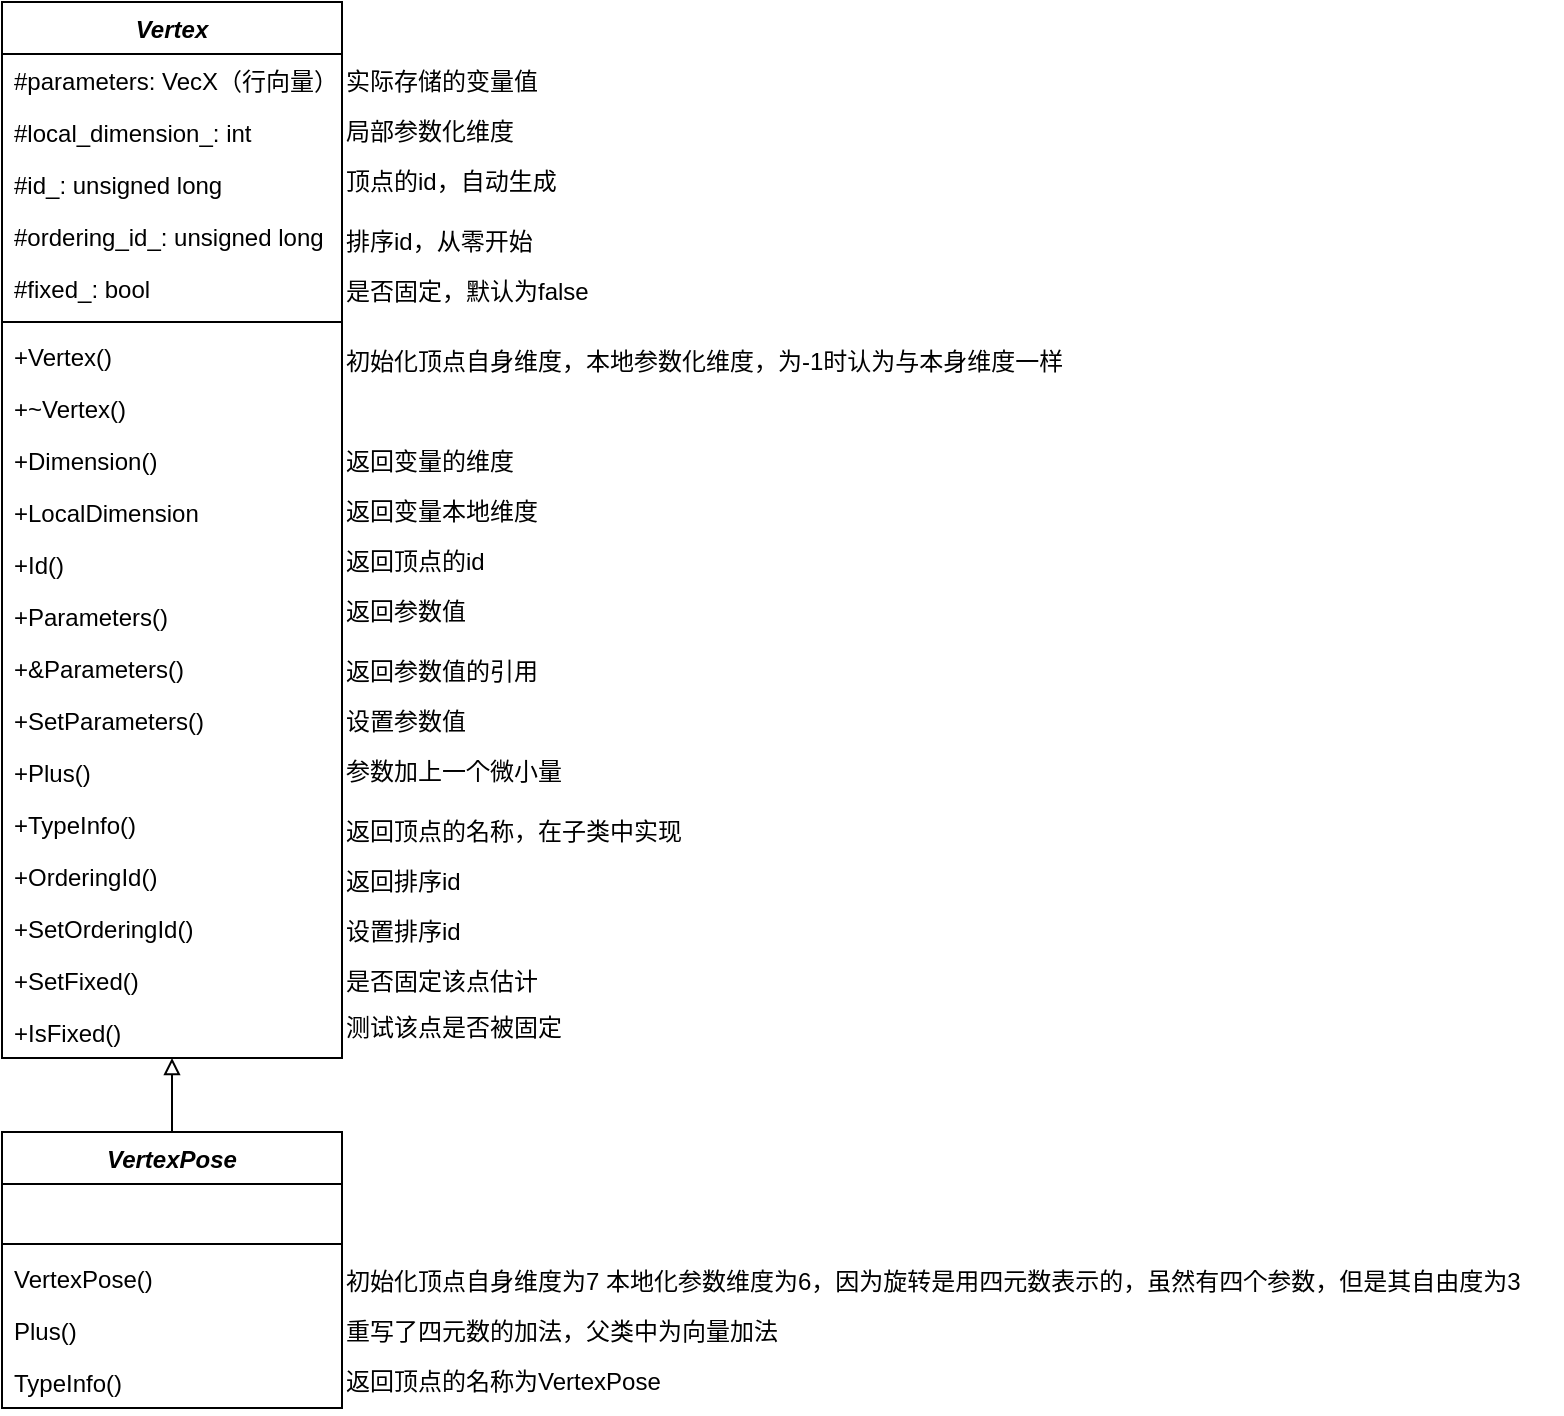 <mxfile version="24.4.0" type="github">
  <diagram name="第 1 页" id="bM_YzEPKVhjKxQ4yJB-c">
    <mxGraphModel dx="358" dy="470" grid="1" gridSize="5" guides="1" tooltips="1" connect="1" arrows="1" fold="1" page="1" pageScale="1" pageWidth="827" pageHeight="1169" math="0" shadow="0">
      <root>
        <mxCell id="0" />
        <mxCell id="1" parent="0" />
        <mxCell id="WtBxllj35RWzqJbWlwY9-1" value="&lt;i&gt;Vertex&lt;/i&gt;" style="swimlane;fontStyle=1;align=center;verticalAlign=top;childLayout=stackLayout;horizontal=1;startSize=26;horizontalStack=0;resizeParent=1;resizeParentMax=0;resizeLast=0;collapsible=1;marginBottom=0;whiteSpace=wrap;html=1;" parent="1" vertex="1">
          <mxGeometry x="840" y="20" width="170" height="528" as="geometry" />
        </mxCell>
        <mxCell id="WtBxllj35RWzqJbWlwY9-2" value="#parameters:&amp;nbsp;VecX（行向量）" style="text;strokeColor=none;fillColor=none;align=left;verticalAlign=top;spacingLeft=4;spacingRight=4;overflow=hidden;rotatable=0;points=[[0,0.5],[1,0.5]];portConstraint=eastwest;whiteSpace=wrap;html=1;" parent="WtBxllj35RWzqJbWlwY9-1" vertex="1">
          <mxGeometry y="26" width="170" height="26" as="geometry" />
        </mxCell>
        <mxCell id="WtBxllj35RWzqJbWlwY9-3" value="#local_dimension_: int" style="text;strokeColor=none;fillColor=none;align=left;verticalAlign=top;spacingLeft=4;spacingRight=4;overflow=hidden;rotatable=0;points=[[0,0.5],[1,0.5]];portConstraint=eastwest;whiteSpace=wrap;html=1;" parent="WtBxllj35RWzqJbWlwY9-1" vertex="1">
          <mxGeometry y="52" width="170" height="26" as="geometry" />
        </mxCell>
        <mxCell id="WtBxllj35RWzqJbWlwY9-4" value="#id_: unsigned long" style="text;strokeColor=none;fillColor=none;align=left;verticalAlign=top;spacingLeft=4;spacingRight=4;overflow=hidden;rotatable=0;points=[[0,0.5],[1,0.5]];portConstraint=eastwest;whiteSpace=wrap;html=1;" parent="WtBxllj35RWzqJbWlwY9-1" vertex="1">
          <mxGeometry y="78" width="170" height="26" as="geometry" />
        </mxCell>
        <mxCell id="WtBxllj35RWzqJbWlwY9-5" value="#ordering_id_: unsigned long" style="text;strokeColor=none;fillColor=none;align=left;verticalAlign=top;spacingLeft=4;spacingRight=4;overflow=hidden;rotatable=0;points=[[0,0.5],[1,0.5]];portConstraint=eastwest;whiteSpace=wrap;html=1;" parent="WtBxllj35RWzqJbWlwY9-1" vertex="1">
          <mxGeometry y="104" width="170" height="26" as="geometry" />
        </mxCell>
        <mxCell id="WtBxllj35RWzqJbWlwY9-6" value="#fixed_: bool" style="text;strokeColor=none;fillColor=none;align=left;verticalAlign=top;spacingLeft=4;spacingRight=4;overflow=hidden;rotatable=0;points=[[0,0.5],[1,0.5]];portConstraint=eastwest;whiteSpace=wrap;html=1;" parent="WtBxllj35RWzqJbWlwY9-1" vertex="1">
          <mxGeometry y="130" width="170" height="26" as="geometry" />
        </mxCell>
        <mxCell id="WtBxllj35RWzqJbWlwY9-7" value="" style="line;strokeWidth=1;fillColor=none;align=left;verticalAlign=middle;spacingTop=-1;spacingLeft=3;spacingRight=3;rotatable=0;labelPosition=right;points=[];portConstraint=eastwest;strokeColor=inherit;" parent="WtBxllj35RWzqJbWlwY9-1" vertex="1">
          <mxGeometry y="156" width="170" height="8" as="geometry" />
        </mxCell>
        <mxCell id="WtBxllj35RWzqJbWlwY9-8" value="+Vertex()" style="text;strokeColor=none;fillColor=none;align=left;verticalAlign=top;spacingLeft=4;spacingRight=4;overflow=hidden;rotatable=0;points=[[0,0.5],[1,0.5]];portConstraint=eastwest;whiteSpace=wrap;html=1;" parent="WtBxllj35RWzqJbWlwY9-1" vertex="1">
          <mxGeometry y="164" width="170" height="26" as="geometry" />
        </mxCell>
        <mxCell id="WtBxllj35RWzqJbWlwY9-9" value="+~Vertex()" style="text;strokeColor=none;fillColor=none;align=left;verticalAlign=top;spacingLeft=4;spacingRight=4;overflow=hidden;rotatable=0;points=[[0,0.5],[1,0.5]];portConstraint=eastwest;whiteSpace=wrap;html=1;" parent="WtBxllj35RWzqJbWlwY9-1" vertex="1">
          <mxGeometry y="190" width="170" height="26" as="geometry" />
        </mxCell>
        <mxCell id="WtBxllj35RWzqJbWlwY9-10" value="+Dimension()" style="text;strokeColor=none;fillColor=none;align=left;verticalAlign=top;spacingLeft=4;spacingRight=4;overflow=hidden;rotatable=0;points=[[0,0.5],[1,0.5]];portConstraint=eastwest;whiteSpace=wrap;html=1;" parent="WtBxllj35RWzqJbWlwY9-1" vertex="1">
          <mxGeometry y="216" width="170" height="26" as="geometry" />
        </mxCell>
        <mxCell id="WtBxllj35RWzqJbWlwY9-11" value="+LocalDimension" style="text;strokeColor=none;fillColor=none;align=left;verticalAlign=top;spacingLeft=4;spacingRight=4;overflow=hidden;rotatable=0;points=[[0,0.5],[1,0.5]];portConstraint=eastwest;whiteSpace=wrap;html=1;" parent="WtBxllj35RWzqJbWlwY9-1" vertex="1">
          <mxGeometry y="242" width="170" height="26" as="geometry" />
        </mxCell>
        <mxCell id="WtBxllj35RWzqJbWlwY9-12" value="+Id()" style="text;strokeColor=none;fillColor=none;align=left;verticalAlign=top;spacingLeft=4;spacingRight=4;overflow=hidden;rotatable=0;points=[[0,0.5],[1,0.5]];portConstraint=eastwest;whiteSpace=wrap;html=1;" parent="WtBxllj35RWzqJbWlwY9-1" vertex="1">
          <mxGeometry y="268" width="170" height="26" as="geometry" />
        </mxCell>
        <mxCell id="WtBxllj35RWzqJbWlwY9-13" value="+Parameters()" style="text;strokeColor=none;fillColor=none;align=left;verticalAlign=top;spacingLeft=4;spacingRight=4;overflow=hidden;rotatable=0;points=[[0,0.5],[1,0.5]];portConstraint=eastwest;whiteSpace=wrap;html=1;" parent="WtBxllj35RWzqJbWlwY9-1" vertex="1">
          <mxGeometry y="294" width="170" height="26" as="geometry" />
        </mxCell>
        <mxCell id="WtBxllj35RWzqJbWlwY9-14" value="+&amp;amp;Parameters()" style="text;strokeColor=none;fillColor=none;align=left;verticalAlign=top;spacingLeft=4;spacingRight=4;overflow=hidden;rotatable=0;points=[[0,0.5],[1,0.5]];portConstraint=eastwest;whiteSpace=wrap;html=1;" parent="WtBxllj35RWzqJbWlwY9-1" vertex="1">
          <mxGeometry y="320" width="170" height="26" as="geometry" />
        </mxCell>
        <mxCell id="WtBxllj35RWzqJbWlwY9-15" value="+SetParameters()" style="text;strokeColor=none;fillColor=none;align=left;verticalAlign=top;spacingLeft=4;spacingRight=4;overflow=hidden;rotatable=0;points=[[0,0.5],[1,0.5]];portConstraint=eastwest;whiteSpace=wrap;html=1;" parent="WtBxllj35RWzqJbWlwY9-1" vertex="1">
          <mxGeometry y="346" width="170" height="26" as="geometry" />
        </mxCell>
        <mxCell id="WtBxllj35RWzqJbWlwY9-16" value="+Plus()" style="text;strokeColor=none;fillColor=none;align=left;verticalAlign=top;spacingLeft=4;spacingRight=4;overflow=hidden;rotatable=0;points=[[0,0.5],[1,0.5]];portConstraint=eastwest;whiteSpace=wrap;html=1;" parent="WtBxllj35RWzqJbWlwY9-1" vertex="1">
          <mxGeometry y="372" width="170" height="26" as="geometry" />
        </mxCell>
        <mxCell id="WtBxllj35RWzqJbWlwY9-17" value="+TypeInfo()" style="text;strokeColor=none;fillColor=none;align=left;verticalAlign=top;spacingLeft=4;spacingRight=4;overflow=hidden;rotatable=0;points=[[0,0.5],[1,0.5]];portConstraint=eastwest;whiteSpace=wrap;html=1;" parent="WtBxllj35RWzqJbWlwY9-1" vertex="1">
          <mxGeometry y="398" width="170" height="26" as="geometry" />
        </mxCell>
        <mxCell id="WtBxllj35RWzqJbWlwY9-18" value="+OrderingId()" style="text;strokeColor=none;fillColor=none;align=left;verticalAlign=top;spacingLeft=4;spacingRight=4;overflow=hidden;rotatable=0;points=[[0,0.5],[1,0.5]];portConstraint=eastwest;whiteSpace=wrap;html=1;" parent="WtBxllj35RWzqJbWlwY9-1" vertex="1">
          <mxGeometry y="424" width="170" height="26" as="geometry" />
        </mxCell>
        <mxCell id="WtBxllj35RWzqJbWlwY9-19" value="+SetOrderingId()" style="text;strokeColor=none;fillColor=none;align=left;verticalAlign=top;spacingLeft=4;spacingRight=4;overflow=hidden;rotatable=0;points=[[0,0.5],[1,0.5]];portConstraint=eastwest;whiteSpace=wrap;html=1;" parent="WtBxllj35RWzqJbWlwY9-1" vertex="1">
          <mxGeometry y="450" width="170" height="26" as="geometry" />
        </mxCell>
        <mxCell id="WtBxllj35RWzqJbWlwY9-20" value="+SetFixed()" style="text;strokeColor=none;fillColor=none;align=left;verticalAlign=top;spacingLeft=4;spacingRight=4;overflow=hidden;rotatable=0;points=[[0,0.5],[1,0.5]];portConstraint=eastwest;whiteSpace=wrap;html=1;" parent="WtBxllj35RWzqJbWlwY9-1" vertex="1">
          <mxGeometry y="476" width="170" height="26" as="geometry" />
        </mxCell>
        <mxCell id="WtBxllj35RWzqJbWlwY9-21" value="+IsFixed()" style="text;strokeColor=none;fillColor=none;align=left;verticalAlign=top;spacingLeft=4;spacingRight=4;overflow=hidden;rotatable=0;points=[[0,0.5],[1,0.5]];portConstraint=eastwest;whiteSpace=wrap;html=1;" parent="WtBxllj35RWzqJbWlwY9-1" vertex="1">
          <mxGeometry y="502" width="170" height="26" as="geometry" />
        </mxCell>
        <mxCell id="WtBxllj35RWzqJbWlwY9-22" value="实际存储的变量值" style="text;html=1;align=left;verticalAlign=middle;resizable=0;points=[];autosize=1;strokeColor=none;fillColor=none;" parent="1" vertex="1">
          <mxGeometry x="1010" y="45" width="120" height="30" as="geometry" />
        </mxCell>
        <mxCell id="WtBxllj35RWzqJbWlwY9-23" value="局部参数化维度" style="text;html=1;align=left;verticalAlign=middle;resizable=0;points=[];autosize=1;strokeColor=none;fillColor=none;" parent="1" vertex="1">
          <mxGeometry x="1010" y="70" width="110" height="30" as="geometry" />
        </mxCell>
        <mxCell id="WtBxllj35RWzqJbWlwY9-24" value="顶点的id，自动生成" style="text;html=1;align=left;verticalAlign=middle;resizable=0;points=[];autosize=1;strokeColor=none;fillColor=none;" parent="1" vertex="1">
          <mxGeometry x="1010" y="95" width="130" height="30" as="geometry" />
        </mxCell>
        <mxCell id="WtBxllj35RWzqJbWlwY9-25" value="排序id，从零开始" style="text;html=1;align=left;verticalAlign=middle;resizable=0;points=[];autosize=1;strokeColor=none;fillColor=none;" parent="1" vertex="1">
          <mxGeometry x="1010" y="125" width="120" height="30" as="geometry" />
        </mxCell>
        <mxCell id="WtBxllj35RWzqJbWlwY9-26" value="是否固定，默认为false" style="text;html=1;align=left;verticalAlign=middle;resizable=0;points=[];autosize=1;strokeColor=none;fillColor=none;" parent="1" vertex="1">
          <mxGeometry x="1010" y="150" width="140" height="30" as="geometry" />
        </mxCell>
        <mxCell id="WtBxllj35RWzqJbWlwY9-27" value="初始化顶点自身维度，本地参数化维度，为-1时认为与本身维度一样" style="text;html=1;align=left;verticalAlign=middle;resizable=0;points=[];autosize=1;strokeColor=none;fillColor=none;" parent="1" vertex="1">
          <mxGeometry x="1010" y="185" width="380" height="30" as="geometry" />
        </mxCell>
        <mxCell id="WtBxllj35RWzqJbWlwY9-28" value="返回变量的维度" style="text;html=1;align=left;verticalAlign=middle;resizable=0;points=[];autosize=1;strokeColor=none;fillColor=none;" parent="1" vertex="1">
          <mxGeometry x="1010" y="235" width="110" height="30" as="geometry" />
        </mxCell>
        <mxCell id="WtBxllj35RWzqJbWlwY9-29" value="返回变量本地维度" style="text;html=1;align=left;verticalAlign=middle;resizable=0;points=[];autosize=1;strokeColor=none;fillColor=none;" parent="1" vertex="1">
          <mxGeometry x="1010" y="260" width="120" height="30" as="geometry" />
        </mxCell>
        <mxCell id="WtBxllj35RWzqJbWlwY9-30" value="返回顶点的id" style="text;html=1;align=left;verticalAlign=middle;resizable=0;points=[];autosize=1;strokeColor=none;fillColor=none;" parent="1" vertex="1">
          <mxGeometry x="1010" y="285" width="90" height="30" as="geometry" />
        </mxCell>
        <mxCell id="WtBxllj35RWzqJbWlwY9-31" value="返回参数值" style="text;html=1;align=left;verticalAlign=middle;resizable=0;points=[];autosize=1;strokeColor=none;fillColor=none;" parent="1" vertex="1">
          <mxGeometry x="1010" y="310" width="80" height="30" as="geometry" />
        </mxCell>
        <mxCell id="WtBxllj35RWzqJbWlwY9-32" value="返回参数值的引用" style="text;html=1;align=left;verticalAlign=middle;resizable=0;points=[];autosize=1;strokeColor=none;fillColor=none;" parent="1" vertex="1">
          <mxGeometry x="1010" y="340" width="120" height="30" as="geometry" />
        </mxCell>
        <mxCell id="WtBxllj35RWzqJbWlwY9-33" value="设置参数值" style="text;html=1;align=left;verticalAlign=middle;resizable=0;points=[];autosize=1;strokeColor=none;fillColor=none;" parent="1" vertex="1">
          <mxGeometry x="1010" y="365" width="80" height="30" as="geometry" />
        </mxCell>
        <mxCell id="WtBxllj35RWzqJbWlwY9-34" value="参数加上一个微小量" style="text;html=1;align=left;verticalAlign=middle;resizable=0;points=[];autosize=1;strokeColor=none;fillColor=none;" parent="1" vertex="1">
          <mxGeometry x="1010" y="390" width="130" height="30" as="geometry" />
        </mxCell>
        <mxCell id="WtBxllj35RWzqJbWlwY9-35" value="返回顶点的名称，在子类中实现" style="text;html=1;align=left;verticalAlign=middle;resizable=0;points=[];autosize=1;strokeColor=none;fillColor=none;" parent="1" vertex="1">
          <mxGeometry x="1010" y="420" width="190" height="30" as="geometry" />
        </mxCell>
        <mxCell id="WtBxllj35RWzqJbWlwY9-36" value="返回排序id" style="text;html=1;align=left;verticalAlign=middle;resizable=0;points=[];autosize=1;strokeColor=none;fillColor=none;" parent="1" vertex="1">
          <mxGeometry x="1010" y="445" width="80" height="30" as="geometry" />
        </mxCell>
        <mxCell id="WtBxllj35RWzqJbWlwY9-37" value="设置排序id" style="text;html=1;align=left;verticalAlign=middle;resizable=0;points=[];autosize=1;strokeColor=none;fillColor=none;" parent="1" vertex="1">
          <mxGeometry x="1010" y="470" width="80" height="30" as="geometry" />
        </mxCell>
        <mxCell id="WtBxllj35RWzqJbWlwY9-38" value="是否固定该点估计" style="text;html=1;align=left;verticalAlign=middle;resizable=0;points=[];autosize=1;strokeColor=none;fillColor=none;" parent="1" vertex="1">
          <mxGeometry x="1010" y="495" width="120" height="30" as="geometry" />
        </mxCell>
        <mxCell id="WtBxllj35RWzqJbWlwY9-39" value="测试该点是否被固定" style="text;html=1;align=left;verticalAlign=middle;resizable=0;points=[];autosize=1;strokeColor=none;fillColor=none;" parent="1" vertex="1">
          <mxGeometry x="1010" y="518" width="130" height="30" as="geometry" />
        </mxCell>
        <mxCell id="C5Aed3e3U2DgfZNWrXDW-1" style="edgeStyle=orthogonalEdgeStyle;rounded=0;orthogonalLoop=1;jettySize=auto;html=1;exitX=0.5;exitY=0;exitDx=0;exitDy=0;endArrow=block;endFill=0;entryX=0.5;entryY=1;entryDx=0;entryDy=0;" edge="1" parent="1" source="C5Aed3e3U2DgfZNWrXDW-2" target="WtBxllj35RWzqJbWlwY9-1">
          <mxGeometry relative="1" as="geometry">
            <mxPoint x="1057" y="590" as="targetPoint" />
          </mxGeometry>
        </mxCell>
        <mxCell id="C5Aed3e3U2DgfZNWrXDW-2" value="&lt;i&gt;VertexPose&lt;/i&gt;" style="swimlane;fontStyle=1;align=center;verticalAlign=top;childLayout=stackLayout;horizontal=1;startSize=26;horizontalStack=0;resizeParent=1;resizeParentMax=0;resizeLast=0;collapsible=1;marginBottom=0;whiteSpace=wrap;html=1;" vertex="1" parent="1">
          <mxGeometry x="840" y="585" width="170" height="138" as="geometry" />
        </mxCell>
        <mxCell id="C5Aed3e3U2DgfZNWrXDW-8" value="&amp;nbsp;" style="text;strokeColor=none;fillColor=none;align=left;verticalAlign=top;spacingLeft=4;spacingRight=4;overflow=hidden;rotatable=0;points=[[0,0.5],[1,0.5]];portConstraint=eastwest;whiteSpace=wrap;html=1;" vertex="1" parent="C5Aed3e3U2DgfZNWrXDW-2">
          <mxGeometry y="26" width="170" height="26" as="geometry" />
        </mxCell>
        <mxCell id="C5Aed3e3U2DgfZNWrXDW-4" value="" style="line;strokeWidth=1;fillColor=none;align=left;verticalAlign=middle;spacingTop=-1;spacingLeft=3;spacingRight=3;rotatable=0;labelPosition=right;points=[];portConstraint=eastwest;strokeColor=inherit;" vertex="1" parent="C5Aed3e3U2DgfZNWrXDW-2">
          <mxGeometry y="52" width="170" height="8" as="geometry" />
        </mxCell>
        <mxCell id="C5Aed3e3U2DgfZNWrXDW-9" value="VertexPose()" style="text;strokeColor=none;fillColor=none;align=left;verticalAlign=top;spacingLeft=4;spacingRight=4;overflow=hidden;rotatable=0;points=[[0,0.5],[1,0.5]];portConstraint=eastwest;whiteSpace=wrap;html=1;" vertex="1" parent="C5Aed3e3U2DgfZNWrXDW-2">
          <mxGeometry y="60" width="170" height="26" as="geometry" />
        </mxCell>
        <mxCell id="C5Aed3e3U2DgfZNWrXDW-11" value="Plus()" style="text;strokeColor=none;fillColor=none;align=left;verticalAlign=top;spacingLeft=4;spacingRight=4;overflow=hidden;rotatable=0;points=[[0,0.5],[1,0.5]];portConstraint=eastwest;whiteSpace=wrap;html=1;" vertex="1" parent="C5Aed3e3U2DgfZNWrXDW-2">
          <mxGeometry y="86" width="170" height="26" as="geometry" />
        </mxCell>
        <mxCell id="C5Aed3e3U2DgfZNWrXDW-10" value="TypeInfo()" style="text;strokeColor=none;fillColor=none;align=left;verticalAlign=top;spacingLeft=4;spacingRight=4;overflow=hidden;rotatable=0;points=[[0,0.5],[1,0.5]];portConstraint=eastwest;whiteSpace=wrap;html=1;" vertex="1" parent="C5Aed3e3U2DgfZNWrXDW-2">
          <mxGeometry y="112" width="170" height="26" as="geometry" />
        </mxCell>
        <mxCell id="C5Aed3e3U2DgfZNWrXDW-12" value="初始化顶点自身维度为7 本地化参数维度为6，因为旋转是用四元数表示的，虽然有四个参数，但是其自由度为3" style="text;html=1;align=left;verticalAlign=middle;resizable=0;points=[];autosize=1;strokeColor=none;fillColor=none;" vertex="1" parent="1">
          <mxGeometry x="1010" y="645" width="610" height="30" as="geometry" />
        </mxCell>
        <mxCell id="C5Aed3e3U2DgfZNWrXDW-13" value="重写了四元数的加法，父类中为向量加法" style="text;html=1;align=left;verticalAlign=middle;resizable=0;points=[];autosize=1;strokeColor=none;fillColor=none;" vertex="1" parent="1">
          <mxGeometry x="1010" y="670" width="235" height="30" as="geometry" />
        </mxCell>
        <mxCell id="C5Aed3e3U2DgfZNWrXDW-15" value="返回顶点的名称为VertexPose" style="text;html=1;align=left;verticalAlign=middle;resizable=0;points=[];autosize=1;strokeColor=none;fillColor=none;" vertex="1" parent="1">
          <mxGeometry x="1010" y="695" width="180" height="30" as="geometry" />
        </mxCell>
      </root>
    </mxGraphModel>
  </diagram>
</mxfile>
